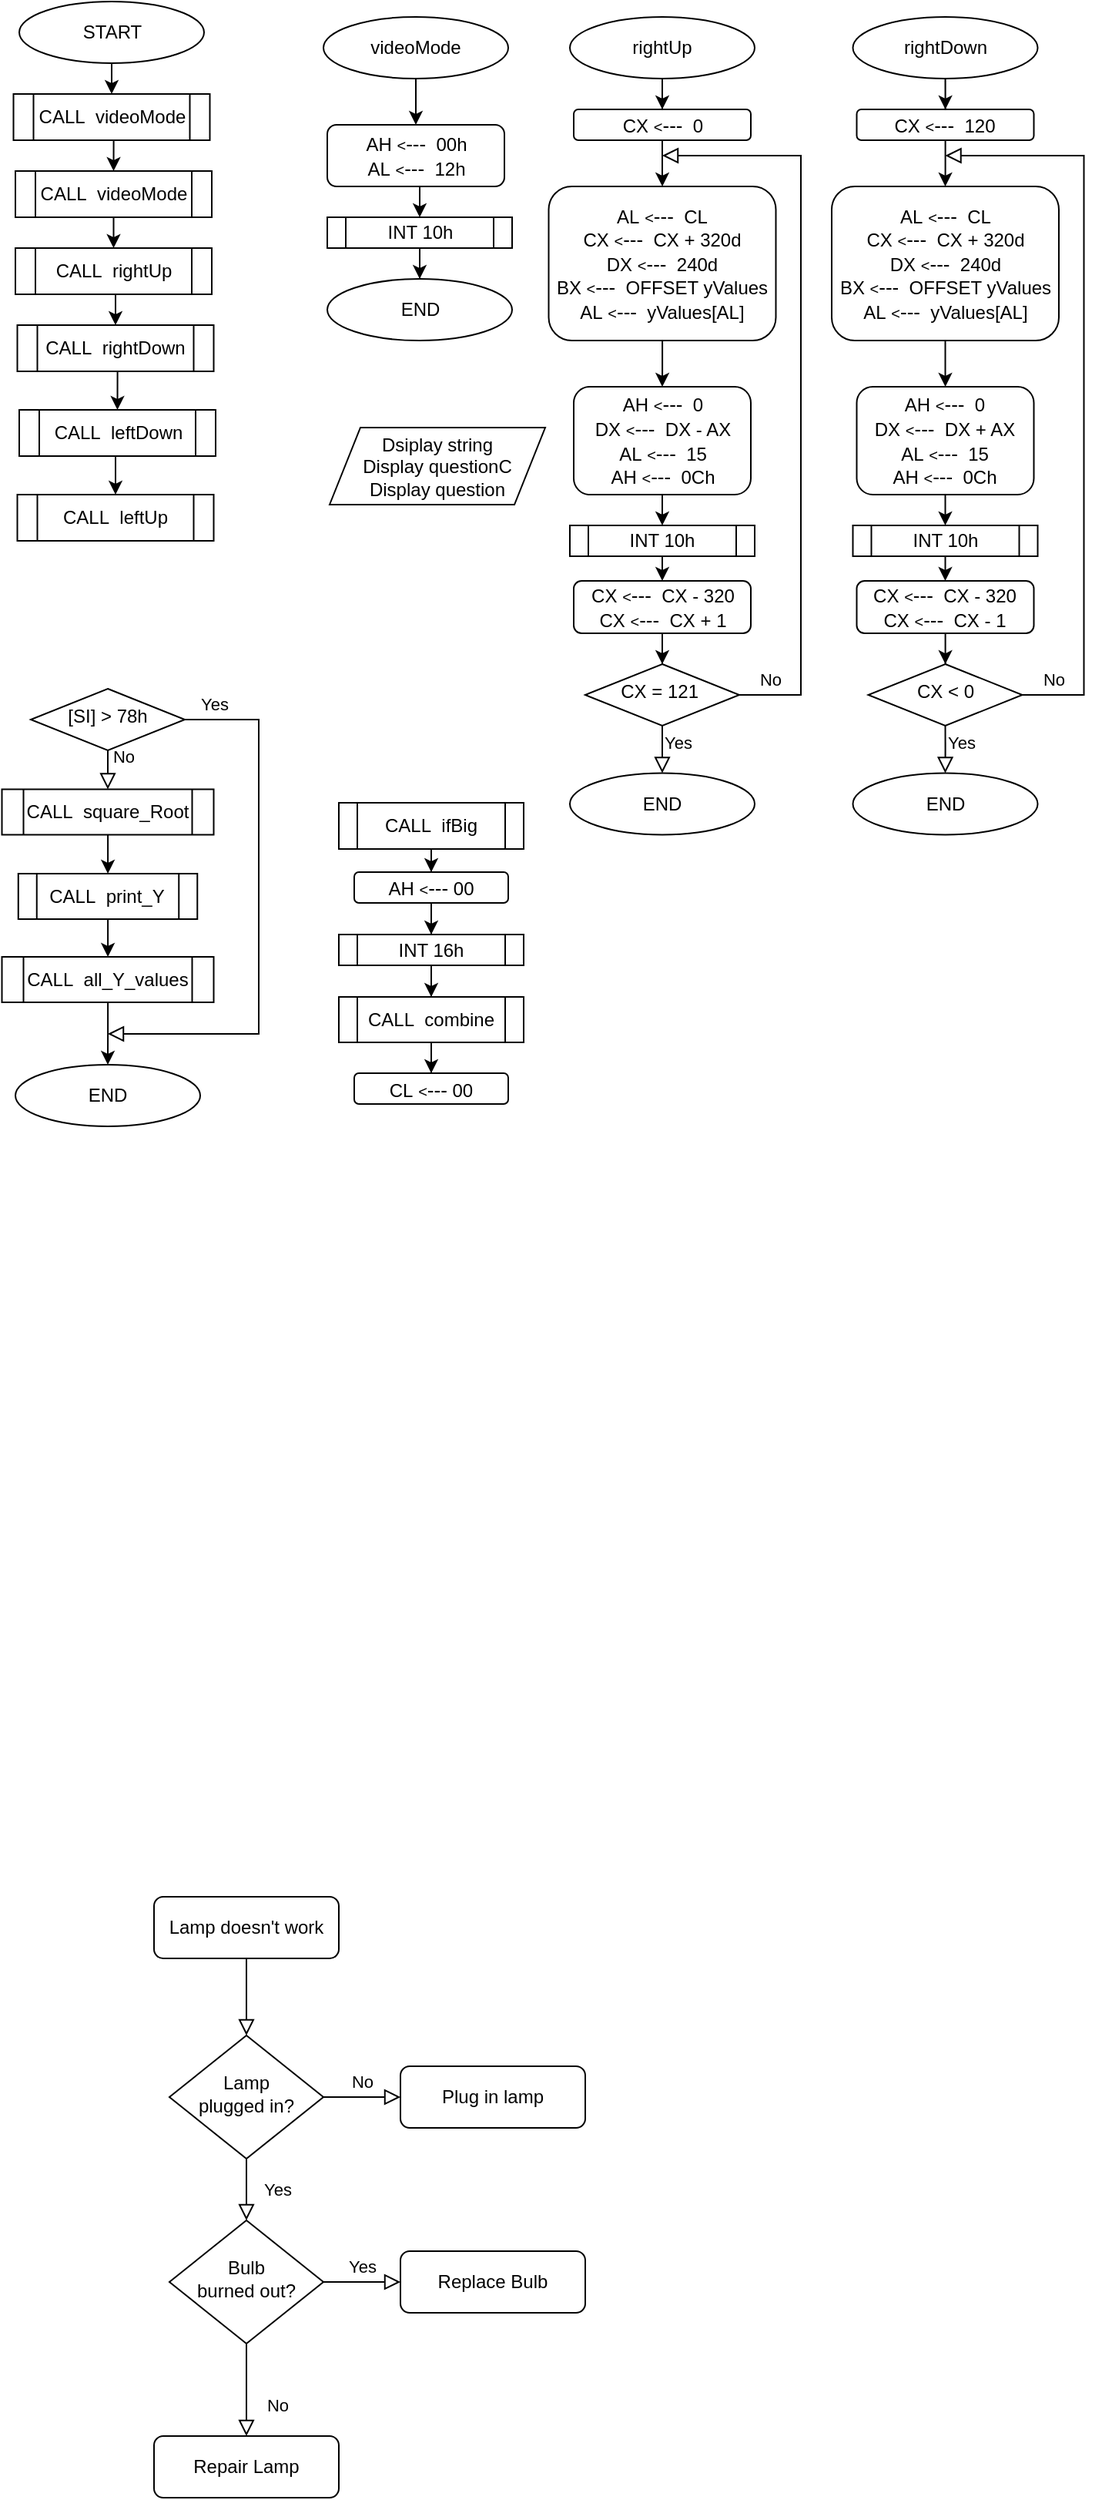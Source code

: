<mxfile version="17.4.5" type="github">
  <diagram id="C5RBs43oDa-KdzZeNtuy" name="Page-1">
    <mxGraphModel dx="852" dy="1515" grid="1" gridSize="10" guides="1" tooltips="1" connect="1" arrows="1" fold="1" page="1" pageScale="1" pageWidth="827" pageHeight="1169" math="0" shadow="0">
      <root>
        <mxCell id="WIyWlLk6GJQsqaUBKTNV-0" />
        <mxCell id="WIyWlLk6GJQsqaUBKTNV-1" parent="WIyWlLk6GJQsqaUBKTNV-0" />
        <mxCell id="WIyWlLk6GJQsqaUBKTNV-2" value="" style="rounded=0;html=1;jettySize=auto;orthogonalLoop=1;fontSize=11;endArrow=block;endFill=0;endSize=8;strokeWidth=1;shadow=0;labelBackgroundColor=none;edgeStyle=orthogonalEdgeStyle;" parent="WIyWlLk6GJQsqaUBKTNV-1" source="WIyWlLk6GJQsqaUBKTNV-3" target="WIyWlLk6GJQsqaUBKTNV-6" edge="1">
          <mxGeometry relative="1" as="geometry" />
        </mxCell>
        <mxCell id="WIyWlLk6GJQsqaUBKTNV-3" value="Lamp doesn&#39;t work" style="rounded=1;whiteSpace=wrap;html=1;fontSize=12;glass=0;strokeWidth=1;shadow=0;" parent="WIyWlLk6GJQsqaUBKTNV-1" vertex="1">
          <mxGeometry x="160" y="80" width="120" height="40" as="geometry" />
        </mxCell>
        <mxCell id="WIyWlLk6GJQsqaUBKTNV-4" value="Yes" style="rounded=0;html=1;jettySize=auto;orthogonalLoop=1;fontSize=11;endArrow=block;endFill=0;endSize=8;strokeWidth=1;shadow=0;labelBackgroundColor=none;edgeStyle=orthogonalEdgeStyle;" parent="WIyWlLk6GJQsqaUBKTNV-1" source="WIyWlLk6GJQsqaUBKTNV-6" target="WIyWlLk6GJQsqaUBKTNV-10" edge="1">
          <mxGeometry y="20" relative="1" as="geometry">
            <mxPoint as="offset" />
          </mxGeometry>
        </mxCell>
        <mxCell id="WIyWlLk6GJQsqaUBKTNV-5" value="No" style="edgeStyle=orthogonalEdgeStyle;rounded=0;html=1;jettySize=auto;orthogonalLoop=1;fontSize=11;endArrow=block;endFill=0;endSize=8;strokeWidth=1;shadow=0;labelBackgroundColor=none;" parent="WIyWlLk6GJQsqaUBKTNV-1" source="WIyWlLk6GJQsqaUBKTNV-6" target="WIyWlLk6GJQsqaUBKTNV-7" edge="1">
          <mxGeometry y="10" relative="1" as="geometry">
            <mxPoint as="offset" />
          </mxGeometry>
        </mxCell>
        <mxCell id="WIyWlLk6GJQsqaUBKTNV-6" value="Lamp&lt;br&gt;plugged in?" style="rhombus;whiteSpace=wrap;html=1;shadow=0;fontFamily=Helvetica;fontSize=12;align=center;strokeWidth=1;spacing=6;spacingTop=-4;" parent="WIyWlLk6GJQsqaUBKTNV-1" vertex="1">
          <mxGeometry x="170" y="170" width="100" height="80" as="geometry" />
        </mxCell>
        <mxCell id="WIyWlLk6GJQsqaUBKTNV-7" value="Plug in lamp" style="rounded=1;whiteSpace=wrap;html=1;fontSize=12;glass=0;strokeWidth=1;shadow=0;" parent="WIyWlLk6GJQsqaUBKTNV-1" vertex="1">
          <mxGeometry x="320" y="190" width="120" height="40" as="geometry" />
        </mxCell>
        <mxCell id="WIyWlLk6GJQsqaUBKTNV-8" value="No" style="rounded=0;html=1;jettySize=auto;orthogonalLoop=1;fontSize=11;endArrow=block;endFill=0;endSize=8;strokeWidth=1;shadow=0;labelBackgroundColor=none;edgeStyle=orthogonalEdgeStyle;" parent="WIyWlLk6GJQsqaUBKTNV-1" source="WIyWlLk6GJQsqaUBKTNV-10" target="WIyWlLk6GJQsqaUBKTNV-11" edge="1">
          <mxGeometry x="0.333" y="20" relative="1" as="geometry">
            <mxPoint as="offset" />
          </mxGeometry>
        </mxCell>
        <mxCell id="WIyWlLk6GJQsqaUBKTNV-9" value="Yes" style="edgeStyle=orthogonalEdgeStyle;rounded=0;html=1;jettySize=auto;orthogonalLoop=1;fontSize=11;endArrow=block;endFill=0;endSize=8;strokeWidth=1;shadow=0;labelBackgroundColor=none;" parent="WIyWlLk6GJQsqaUBKTNV-1" source="WIyWlLk6GJQsqaUBKTNV-10" target="WIyWlLk6GJQsqaUBKTNV-12" edge="1">
          <mxGeometry y="10" relative="1" as="geometry">
            <mxPoint as="offset" />
          </mxGeometry>
        </mxCell>
        <mxCell id="WIyWlLk6GJQsqaUBKTNV-10" value="Bulb&lt;br&gt;burned out?" style="rhombus;whiteSpace=wrap;html=1;shadow=0;fontFamily=Helvetica;fontSize=12;align=center;strokeWidth=1;spacing=6;spacingTop=-4;" parent="WIyWlLk6GJQsqaUBKTNV-1" vertex="1">
          <mxGeometry x="170" y="290" width="100" height="80" as="geometry" />
        </mxCell>
        <mxCell id="WIyWlLk6GJQsqaUBKTNV-11" value="Repair Lamp" style="rounded=1;whiteSpace=wrap;html=1;fontSize=12;glass=0;strokeWidth=1;shadow=0;" parent="WIyWlLk6GJQsqaUBKTNV-1" vertex="1">
          <mxGeometry x="160" y="430" width="120" height="40" as="geometry" />
        </mxCell>
        <mxCell id="WIyWlLk6GJQsqaUBKTNV-12" value="Replace Bulb" style="rounded=1;whiteSpace=wrap;html=1;fontSize=12;glass=0;strokeWidth=1;shadow=0;" parent="WIyWlLk6GJQsqaUBKTNV-1" vertex="1">
          <mxGeometry x="320" y="310" width="120" height="40" as="geometry" />
        </mxCell>
        <mxCell id="AIc77t7kBm68XltENAZ_-29" value="" style="edgeStyle=orthogonalEdgeStyle;rounded=0;orthogonalLoop=1;jettySize=auto;html=1;" parent="WIyWlLk6GJQsqaUBKTNV-1" source="AIc77t7kBm68XltENAZ_-1" target="AIc77t7kBm68XltENAZ_-5" edge="1">
          <mxGeometry relative="1" as="geometry" />
        </mxCell>
        <mxCell id="AIc77t7kBm68XltENAZ_-1" value="START" style="ellipse;whiteSpace=wrap;html=1;" parent="WIyWlLk6GJQsqaUBKTNV-1" vertex="1">
          <mxGeometry x="72.5" y="-1150" width="120" height="40" as="geometry" />
        </mxCell>
        <mxCell id="AIc77t7kBm68XltENAZ_-3" value="Dsiplay string&lt;br&gt;Display questionC&lt;br&gt;Display question" style="shape=parallelogram;perimeter=parallelogramPerimeter;whiteSpace=wrap;html=1;fixedSize=1;" parent="WIyWlLk6GJQsqaUBKTNV-1" vertex="1">
          <mxGeometry x="274" y="-873.5" width="140" height="50" as="geometry" />
        </mxCell>
        <mxCell id="r72hjKgwRistqZslc-h6-1" style="edgeStyle=orthogonalEdgeStyle;rounded=0;orthogonalLoop=1;jettySize=auto;html=1;exitX=0.5;exitY=1;exitDx=0;exitDy=0;entryX=0.5;entryY=0;entryDx=0;entryDy=0;" edge="1" parent="WIyWlLk6GJQsqaUBKTNV-1" source="AIc77t7kBm68XltENAZ_-5" target="r72hjKgwRistqZslc-h6-0">
          <mxGeometry relative="1" as="geometry" />
        </mxCell>
        <mxCell id="AIc77t7kBm68XltENAZ_-5" value="CALL&amp;nbsp; videoMode" style="shape=process;whiteSpace=wrap;html=1;backgroundOutline=1;" parent="WIyWlLk6GJQsqaUBKTNV-1" vertex="1">
          <mxGeometry x="68.75" y="-1090" width="127.5" height="30" as="geometry" />
        </mxCell>
        <mxCell id="AIc77t7kBm68XltENAZ_-6" value="" style="edgeStyle=orthogonalEdgeStyle;rounded=0;orthogonalLoop=1;jettySize=auto;html=1;" parent="WIyWlLk6GJQsqaUBKTNV-1" source="AIc77t7kBm68XltENAZ_-7" target="AIc77t7kBm68XltENAZ_-9" edge="1">
          <mxGeometry relative="1" as="geometry" />
        </mxCell>
        <mxCell id="AIc77t7kBm68XltENAZ_-7" value="CALL&amp;nbsp; ifBig" style="shape=process;whiteSpace=wrap;html=1;backgroundOutline=1;" parent="WIyWlLk6GJQsqaUBKTNV-1" vertex="1">
          <mxGeometry x="280" y="-630" width="120" height="30" as="geometry" />
        </mxCell>
        <mxCell id="AIc77t7kBm68XltENAZ_-8" value="" style="edgeStyle=orthogonalEdgeStyle;rounded=0;orthogonalLoop=1;jettySize=auto;html=1;" parent="WIyWlLk6GJQsqaUBKTNV-1" source="AIc77t7kBm68XltENAZ_-9" target="AIc77t7kBm68XltENAZ_-11" edge="1">
          <mxGeometry relative="1" as="geometry" />
        </mxCell>
        <mxCell id="AIc77t7kBm68XltENAZ_-9" value="AH&amp;nbsp;&lt;font style=&quot;font-size: 10px&quot;&gt;&amp;lt;&lt;/font&gt;&lt;font style=&quot;font-size: 13px&quot;&gt;---&lt;/font&gt;&amp;nbsp;00" style="rounded=1;whiteSpace=wrap;html=1;fontSize=12;glass=0;strokeWidth=1;shadow=0;" parent="WIyWlLk6GJQsqaUBKTNV-1" vertex="1">
          <mxGeometry x="290" y="-585" width="100" height="20" as="geometry" />
        </mxCell>
        <mxCell id="AIc77t7kBm68XltENAZ_-10" value="" style="edgeStyle=orthogonalEdgeStyle;rounded=0;orthogonalLoop=1;jettySize=auto;html=1;" parent="WIyWlLk6GJQsqaUBKTNV-1" source="AIc77t7kBm68XltENAZ_-11" target="AIc77t7kBm68XltENAZ_-13" edge="1">
          <mxGeometry relative="1" as="geometry" />
        </mxCell>
        <mxCell id="AIc77t7kBm68XltENAZ_-11" value="INT 16h" style="shape=process;whiteSpace=wrap;html=1;backgroundOutline=1;" parent="WIyWlLk6GJQsqaUBKTNV-1" vertex="1">
          <mxGeometry x="280" y="-544.5" width="120" height="20" as="geometry" />
        </mxCell>
        <mxCell id="AIc77t7kBm68XltENAZ_-12" value="" style="edgeStyle=orthogonalEdgeStyle;rounded=0;orthogonalLoop=1;jettySize=auto;html=1;" parent="WIyWlLk6GJQsqaUBKTNV-1" source="AIc77t7kBm68XltENAZ_-13" target="AIc77t7kBm68XltENAZ_-15" edge="1">
          <mxGeometry relative="1" as="geometry" />
        </mxCell>
        <mxCell id="AIc77t7kBm68XltENAZ_-13" value="CALL&amp;nbsp; combine" style="shape=process;whiteSpace=wrap;html=1;backgroundOutline=1;" parent="WIyWlLk6GJQsqaUBKTNV-1" vertex="1">
          <mxGeometry x="280" y="-504" width="120" height="29.5" as="geometry" />
        </mxCell>
        <mxCell id="AIc77t7kBm68XltENAZ_-15" value="CL&amp;nbsp;&lt;font style=&quot;font-size: 10px&quot;&gt;&amp;lt;&lt;/font&gt;&lt;font style=&quot;font-size: 13px&quot;&gt;---&lt;/font&gt;&amp;nbsp;00" style="rounded=1;whiteSpace=wrap;html=1;fontSize=12;glass=0;strokeWidth=1;shadow=0;" parent="WIyWlLk6GJQsqaUBKTNV-1" vertex="1">
          <mxGeometry x="290" y="-454.5" width="100" height="20" as="geometry" />
        </mxCell>
        <mxCell id="AIc77t7kBm68XltENAZ_-19" value="[SI] &amp;gt; 78h" style="rhombus;whiteSpace=wrap;html=1;shadow=0;fontFamily=Helvetica;fontSize=12;align=center;strokeWidth=1;spacing=6;spacingTop=-4;" parent="WIyWlLk6GJQsqaUBKTNV-1" vertex="1">
          <mxGeometry x="80" y="-704" width="100" height="40" as="geometry" />
        </mxCell>
        <mxCell id="AIc77t7kBm68XltENAZ_-20" value="No" style="edgeStyle=orthogonalEdgeStyle;rounded=0;html=1;jettySize=auto;orthogonalLoop=1;fontSize=11;endArrow=block;endFill=0;endSize=8;strokeWidth=1;shadow=0;labelBackgroundColor=none;exitX=0.5;exitY=1;exitDx=0;exitDy=0;entryX=0.5;entryY=0;entryDx=0;entryDy=0;" parent="WIyWlLk6GJQsqaUBKTNV-1" source="AIc77t7kBm68XltENAZ_-19" target="AIc77t7kBm68XltENAZ_-23" edge="1">
          <mxGeometry x="-0.683" y="10" relative="1" as="geometry">
            <mxPoint as="offset" />
            <mxPoint x="130.5" y="-565" as="targetPoint" />
            <Array as="points" />
            <mxPoint x="127.5" y="-565.02" as="sourcePoint" />
          </mxGeometry>
        </mxCell>
        <mxCell id="AIc77t7kBm68XltENAZ_-21" value="Yes" style="rounded=0;html=1;jettySize=auto;orthogonalLoop=1;fontSize=11;endArrow=block;endFill=0;endSize=8;strokeWidth=1;shadow=0;labelBackgroundColor=none;edgeStyle=orthogonalEdgeStyle;exitX=1;exitY=0.5;exitDx=0;exitDy=0;" parent="WIyWlLk6GJQsqaUBKTNV-1" source="AIc77t7kBm68XltENAZ_-19" edge="1">
          <mxGeometry x="-0.892" y="10" relative="1" as="geometry">
            <mxPoint as="offset" />
            <mxPoint x="130" y="-480" as="targetPoint" />
            <Array as="points">
              <mxPoint x="228" y="-684" />
              <mxPoint x="228" y="-480" />
              <mxPoint x="130" y="-480" />
            </Array>
            <mxPoint x="157.5" y="-404.52" as="sourcePoint" />
          </mxGeometry>
        </mxCell>
        <mxCell id="AIc77t7kBm68XltENAZ_-22" value="" style="edgeStyle=orthogonalEdgeStyle;rounded=0;orthogonalLoop=1;jettySize=auto;html=1;" parent="WIyWlLk6GJQsqaUBKTNV-1" source="AIc77t7kBm68XltENAZ_-23" target="AIc77t7kBm68XltENAZ_-25" edge="1">
          <mxGeometry relative="1" as="geometry" />
        </mxCell>
        <mxCell id="AIc77t7kBm68XltENAZ_-23" value="CALL&amp;nbsp; square_Root" style="shape=process;whiteSpace=wrap;html=1;backgroundOutline=1;" parent="WIyWlLk6GJQsqaUBKTNV-1" vertex="1">
          <mxGeometry x="61.25" y="-638.75" width="137.5" height="29.5" as="geometry" />
        </mxCell>
        <mxCell id="AIc77t7kBm68XltENAZ_-24" value="" style="edgeStyle=orthogonalEdgeStyle;rounded=0;orthogonalLoop=1;jettySize=auto;html=1;" parent="WIyWlLk6GJQsqaUBKTNV-1" source="AIc77t7kBm68XltENAZ_-25" target="AIc77t7kBm68XltENAZ_-27" edge="1">
          <mxGeometry relative="1" as="geometry" />
        </mxCell>
        <mxCell id="AIc77t7kBm68XltENAZ_-25" value="CALL&amp;nbsp; print_Y" style="shape=process;whiteSpace=wrap;html=1;backgroundOutline=1;" parent="WIyWlLk6GJQsqaUBKTNV-1" vertex="1">
          <mxGeometry x="71.88" y="-584" width="116.25" height="29.5" as="geometry" />
        </mxCell>
        <mxCell id="AIc77t7kBm68XltENAZ_-26" value="" style="edgeStyle=orthogonalEdgeStyle;rounded=0;orthogonalLoop=1;jettySize=auto;html=1;" parent="WIyWlLk6GJQsqaUBKTNV-1" source="AIc77t7kBm68XltENAZ_-27" target="AIc77t7kBm68XltENAZ_-28" edge="1">
          <mxGeometry relative="1" as="geometry" />
        </mxCell>
        <mxCell id="AIc77t7kBm68XltENAZ_-27" value="CALL&amp;nbsp; all_Y_values" style="shape=process;whiteSpace=wrap;html=1;backgroundOutline=1;" parent="WIyWlLk6GJQsqaUBKTNV-1" vertex="1">
          <mxGeometry x="61.25" y="-530" width="137.5" height="29.5" as="geometry" />
        </mxCell>
        <mxCell id="AIc77t7kBm68XltENAZ_-28" value="END" style="ellipse;whiteSpace=wrap;html=1;" parent="WIyWlLk6GJQsqaUBKTNV-1" vertex="1">
          <mxGeometry x="70.0" y="-460" width="120" height="40" as="geometry" />
        </mxCell>
        <mxCell id="r72hjKgwRistqZslc-h6-3" style="edgeStyle=orthogonalEdgeStyle;rounded=0;orthogonalLoop=1;jettySize=auto;html=1;exitX=0.5;exitY=1;exitDx=0;exitDy=0;entryX=0.5;entryY=0;entryDx=0;entryDy=0;" edge="1" parent="WIyWlLk6GJQsqaUBKTNV-1" source="r72hjKgwRistqZslc-h6-0" target="r72hjKgwRistqZslc-h6-2">
          <mxGeometry relative="1" as="geometry" />
        </mxCell>
        <mxCell id="r72hjKgwRistqZslc-h6-0" value="CALL&amp;nbsp; videoMode" style="shape=process;whiteSpace=wrap;html=1;backgroundOutline=1;" vertex="1" parent="WIyWlLk6GJQsqaUBKTNV-1">
          <mxGeometry x="70" y="-1040" width="127.5" height="30" as="geometry" />
        </mxCell>
        <mxCell id="r72hjKgwRistqZslc-h6-2" value="CALL&amp;nbsp; rightUp" style="shape=process;whiteSpace=wrap;html=1;backgroundOutline=1;" vertex="1" parent="WIyWlLk6GJQsqaUBKTNV-1">
          <mxGeometry x="70" y="-990" width="127.5" height="30" as="geometry" />
        </mxCell>
        <mxCell id="r72hjKgwRistqZslc-h6-4" style="edgeStyle=orthogonalEdgeStyle;rounded=0;orthogonalLoop=1;jettySize=auto;html=1;exitX=0.5;exitY=1;exitDx=0;exitDy=0;entryX=0.5;entryY=0;entryDx=0;entryDy=0;" edge="1" parent="WIyWlLk6GJQsqaUBKTNV-1" target="r72hjKgwRistqZslc-h6-5">
          <mxGeometry relative="1" as="geometry">
            <mxPoint x="136.25" y="-960" as="sourcePoint" />
          </mxGeometry>
        </mxCell>
        <mxCell id="r72hjKgwRistqZslc-h6-5" value="CALL&amp;nbsp; rightDown" style="shape=process;whiteSpace=wrap;html=1;backgroundOutline=1;" vertex="1" parent="WIyWlLk6GJQsqaUBKTNV-1">
          <mxGeometry x="71.25" y="-940" width="127.5" height="30" as="geometry" />
        </mxCell>
        <mxCell id="r72hjKgwRistqZslc-h6-6" style="edgeStyle=orthogonalEdgeStyle;rounded=0;orthogonalLoop=1;jettySize=auto;html=1;exitX=0.5;exitY=1;exitDx=0;exitDy=0;entryX=0.5;entryY=0;entryDx=0;entryDy=0;" edge="1" parent="WIyWlLk6GJQsqaUBKTNV-1" target="r72hjKgwRistqZslc-h6-7" source="r72hjKgwRistqZslc-h6-5">
          <mxGeometry relative="1" as="geometry">
            <mxPoint x="135.63" y="-905" as="sourcePoint" />
          </mxGeometry>
        </mxCell>
        <mxCell id="r72hjKgwRistqZslc-h6-7" value="CALL&amp;nbsp; leftDown" style="shape=process;whiteSpace=wrap;html=1;backgroundOutline=1;" vertex="1" parent="WIyWlLk6GJQsqaUBKTNV-1">
          <mxGeometry x="72.5" y="-885" width="127.5" height="30" as="geometry" />
        </mxCell>
        <mxCell id="r72hjKgwRistqZslc-h6-8" style="edgeStyle=orthogonalEdgeStyle;rounded=0;orthogonalLoop=1;jettySize=auto;html=1;exitX=0.5;exitY=1;exitDx=0;exitDy=0;entryX=0.5;entryY=0;entryDx=0;entryDy=0;" edge="1" parent="WIyWlLk6GJQsqaUBKTNV-1" target="r72hjKgwRistqZslc-h6-9">
          <mxGeometry relative="1" as="geometry">
            <mxPoint x="136.25" y="-855" as="sourcePoint" />
          </mxGeometry>
        </mxCell>
        <mxCell id="r72hjKgwRistqZslc-h6-9" value="CALL&amp;nbsp; leftUp" style="shape=process;whiteSpace=wrap;html=1;backgroundOutline=1;" vertex="1" parent="WIyWlLk6GJQsqaUBKTNV-1">
          <mxGeometry x="71.25" y="-830" width="127.5" height="30" as="geometry" />
        </mxCell>
        <mxCell id="r72hjKgwRistqZslc-h6-28" value="" style="edgeStyle=orthogonalEdgeStyle;rounded=0;orthogonalLoop=1;jettySize=auto;html=1;" edge="1" parent="WIyWlLk6GJQsqaUBKTNV-1" source="r72hjKgwRistqZslc-h6-11" target="r72hjKgwRistqZslc-h6-17">
          <mxGeometry relative="1" as="geometry" />
        </mxCell>
        <mxCell id="r72hjKgwRistqZslc-h6-11" value="videoMode" style="ellipse;whiteSpace=wrap;html=1;" vertex="1" parent="WIyWlLk6GJQsqaUBKTNV-1">
          <mxGeometry x="270" y="-1140" width="120" height="40" as="geometry" />
        </mxCell>
        <mxCell id="r72hjKgwRistqZslc-h6-31" style="edgeStyle=orthogonalEdgeStyle;rounded=0;orthogonalLoop=1;jettySize=auto;html=1;exitX=0.5;exitY=1;exitDx=0;exitDy=0;entryX=0.5;entryY=0;entryDx=0;entryDy=0;" edge="1" parent="WIyWlLk6GJQsqaUBKTNV-1" source="r72hjKgwRistqZslc-h6-17" target="r72hjKgwRistqZslc-h6-29">
          <mxGeometry relative="1" as="geometry" />
        </mxCell>
        <mxCell id="r72hjKgwRistqZslc-h6-17" value="AH&amp;nbsp;&lt;font style=&quot;font-size: 10px&quot;&gt;&amp;lt;&lt;/font&gt;&lt;font style=&quot;font-size: 13px&quot;&gt;---&lt;/font&gt;&amp;nbsp; 00h&lt;br&gt;AL&amp;nbsp;&lt;font style=&quot;font-size: 10px&quot;&gt;&amp;lt;&lt;/font&gt;&lt;font style=&quot;font-size: 13px&quot;&gt;---&lt;/font&gt;&amp;nbsp; 12h" style="rounded=1;whiteSpace=wrap;html=1;fontSize=12;glass=0;strokeWidth=1;shadow=0;" vertex="1" parent="WIyWlLk6GJQsqaUBKTNV-1">
          <mxGeometry x="272.5" y="-1070" width="115" height="40" as="geometry" />
        </mxCell>
        <mxCell id="r72hjKgwRistqZslc-h6-18" value="END" style="ellipse;whiteSpace=wrap;html=1;" vertex="1" parent="WIyWlLk6GJQsqaUBKTNV-1">
          <mxGeometry x="272.5" y="-970" width="120" height="40" as="geometry" />
        </mxCell>
        <mxCell id="r72hjKgwRistqZslc-h6-19" value="" style="edgeStyle=orthogonalEdgeStyle;rounded=0;orthogonalLoop=1;jettySize=auto;html=1;" edge="1" parent="WIyWlLk6GJQsqaUBKTNV-1" source="r72hjKgwRistqZslc-h6-20" target="r72hjKgwRistqZslc-h6-22">
          <mxGeometry relative="1" as="geometry" />
        </mxCell>
        <mxCell id="r72hjKgwRistqZslc-h6-20" value="rightUp" style="ellipse;whiteSpace=wrap;html=1;" vertex="1" parent="WIyWlLk6GJQsqaUBKTNV-1">
          <mxGeometry x="430" y="-1140" width="120" height="40" as="geometry" />
        </mxCell>
        <mxCell id="r72hjKgwRistqZslc-h6-21" value="" style="edgeStyle=orthogonalEdgeStyle;rounded=0;orthogonalLoop=1;jettySize=auto;html=1;" edge="1" parent="WIyWlLk6GJQsqaUBKTNV-1" source="r72hjKgwRistqZslc-h6-22" target="r72hjKgwRistqZslc-h6-24">
          <mxGeometry relative="1" as="geometry" />
        </mxCell>
        <mxCell id="r72hjKgwRistqZslc-h6-22" value="CX&amp;nbsp;&lt;font style=&quot;font-size: 10px&quot;&gt;&amp;lt;&lt;/font&gt;&lt;font style=&quot;font-size: 13px&quot;&gt;---&lt;/font&gt;&amp;nbsp; 0" style="rounded=1;whiteSpace=wrap;html=1;fontSize=12;glass=0;strokeWidth=1;shadow=0;" vertex="1" parent="WIyWlLk6GJQsqaUBKTNV-1">
          <mxGeometry x="432.5" y="-1080" width="115" height="20" as="geometry" />
        </mxCell>
        <mxCell id="r72hjKgwRistqZslc-h6-23" value="" style="edgeStyle=orthogonalEdgeStyle;rounded=0;orthogonalLoop=1;jettySize=auto;html=1;" edge="1" parent="WIyWlLk6GJQsqaUBKTNV-1" source="r72hjKgwRistqZslc-h6-24" target="r72hjKgwRistqZslc-h6-26">
          <mxGeometry relative="1" as="geometry" />
        </mxCell>
        <mxCell id="r72hjKgwRistqZslc-h6-24" value="AL&amp;nbsp;&lt;font style=&quot;font-size: 10px&quot;&gt;&amp;lt;&lt;/font&gt;&lt;font style=&quot;font-size: 13px&quot;&gt;---&lt;/font&gt;&amp;nbsp; CL&lt;br&gt;CX&amp;nbsp;&lt;font style=&quot;font-size: 10px&quot;&gt;&amp;lt;&lt;/font&gt;&lt;font style=&quot;font-size: 13px&quot;&gt;---&lt;/font&gt;&amp;nbsp; CX + 320d&lt;br&gt;DX&amp;nbsp;&lt;font style=&quot;font-size: 10px&quot;&gt;&amp;lt;&lt;/font&gt;&lt;font style=&quot;font-size: 13px&quot;&gt;---&lt;/font&gt;&amp;nbsp; 240d&lt;br&gt;BX&amp;nbsp;&lt;font style=&quot;font-size: 10px&quot;&gt;&amp;lt;&lt;/font&gt;&lt;font style=&quot;font-size: 13px&quot;&gt;---&lt;/font&gt;&amp;nbsp; OFFSET yValues&lt;br&gt;AL&amp;nbsp;&lt;font style=&quot;font-size: 10px&quot;&gt;&amp;lt;&lt;/font&gt;&lt;font style=&quot;font-size: 13px&quot;&gt;---&lt;/font&gt;&amp;nbsp; yValues[AL]" style="rounded=1;whiteSpace=wrap;html=1;fontSize=12;glass=0;strokeWidth=1;shadow=0;" vertex="1" parent="WIyWlLk6GJQsqaUBKTNV-1">
          <mxGeometry x="416.25" y="-1030" width="147.5" height="100" as="geometry" />
        </mxCell>
        <mxCell id="r72hjKgwRistqZslc-h6-35" style="edgeStyle=orthogonalEdgeStyle;rounded=0;orthogonalLoop=1;jettySize=auto;html=1;exitX=0.5;exitY=1;exitDx=0;exitDy=0;entryX=0.5;entryY=0;entryDx=0;entryDy=0;" edge="1" parent="WIyWlLk6GJQsqaUBKTNV-1" source="r72hjKgwRistqZslc-h6-26" target="r72hjKgwRistqZslc-h6-33">
          <mxGeometry relative="1" as="geometry" />
        </mxCell>
        <mxCell id="r72hjKgwRistqZslc-h6-26" value="AH&amp;nbsp;&lt;font style=&quot;font-size: 10px&quot;&gt;&amp;lt;&lt;/font&gt;&lt;font style=&quot;font-size: 13px&quot;&gt;---&lt;/font&gt;&amp;nbsp; 0&lt;br&gt;DX&amp;nbsp;&lt;font style=&quot;font-size: 10px&quot;&gt;&amp;lt;&lt;/font&gt;&lt;font style=&quot;font-size: 13px&quot;&gt;---&lt;/font&gt;&amp;nbsp; DX - AX&lt;br&gt;AL&amp;nbsp;&lt;font style=&quot;font-size: 10px&quot;&gt;&amp;lt;&lt;/font&gt;&lt;font style=&quot;font-size: 13px&quot;&gt;---&lt;/font&gt;&amp;nbsp; 15&lt;br&gt;AH&amp;nbsp;&lt;font style=&quot;font-size: 10px&quot;&gt;&amp;lt;&lt;/font&gt;&lt;font style=&quot;font-size: 13px&quot;&gt;---&lt;/font&gt;&amp;nbsp; 0Ch" style="rounded=1;whiteSpace=wrap;html=1;fontSize=12;glass=0;strokeWidth=1;shadow=0;" vertex="1" parent="WIyWlLk6GJQsqaUBKTNV-1">
          <mxGeometry x="432.5" y="-900" width="115" height="70" as="geometry" />
        </mxCell>
        <mxCell id="r72hjKgwRistqZslc-h6-27" value="END" style="ellipse;whiteSpace=wrap;html=1;" vertex="1" parent="WIyWlLk6GJQsqaUBKTNV-1">
          <mxGeometry x="430" y="-649.25" width="120" height="40" as="geometry" />
        </mxCell>
        <mxCell id="r72hjKgwRistqZslc-h6-32" value="" style="edgeStyle=orthogonalEdgeStyle;rounded=0;orthogonalLoop=1;jettySize=auto;html=1;" edge="1" parent="WIyWlLk6GJQsqaUBKTNV-1" source="r72hjKgwRistqZslc-h6-29" target="r72hjKgwRistqZslc-h6-18">
          <mxGeometry relative="1" as="geometry" />
        </mxCell>
        <mxCell id="r72hjKgwRistqZslc-h6-29" value="INT 10h" style="shape=process;whiteSpace=wrap;html=1;backgroundOutline=1;" vertex="1" parent="WIyWlLk6GJQsqaUBKTNV-1">
          <mxGeometry x="272.5" y="-1010" width="120" height="20" as="geometry" />
        </mxCell>
        <mxCell id="r72hjKgwRistqZslc-h6-37" style="edgeStyle=orthogonalEdgeStyle;rounded=0;orthogonalLoop=1;jettySize=auto;html=1;exitX=0.5;exitY=1;exitDx=0;exitDy=0;entryX=0.5;entryY=0;entryDx=0;entryDy=0;" edge="1" parent="WIyWlLk6GJQsqaUBKTNV-1" source="r72hjKgwRistqZslc-h6-33" target="r72hjKgwRistqZslc-h6-36">
          <mxGeometry relative="1" as="geometry" />
        </mxCell>
        <mxCell id="r72hjKgwRistqZslc-h6-33" value="INT 10h" style="shape=process;whiteSpace=wrap;html=1;backgroundOutline=1;" vertex="1" parent="WIyWlLk6GJQsqaUBKTNV-1">
          <mxGeometry x="430" y="-810" width="120" height="20" as="geometry" />
        </mxCell>
        <mxCell id="r72hjKgwRistqZslc-h6-39" value="" style="edgeStyle=orthogonalEdgeStyle;rounded=0;orthogonalLoop=1;jettySize=auto;html=1;" edge="1" parent="WIyWlLk6GJQsqaUBKTNV-1" source="r72hjKgwRistqZslc-h6-36" target="r72hjKgwRistqZslc-h6-38">
          <mxGeometry relative="1" as="geometry" />
        </mxCell>
        <mxCell id="r72hjKgwRistqZslc-h6-36" value="CX&amp;nbsp;&lt;font style=&quot;font-size: 10px&quot;&gt;&amp;lt;&lt;/font&gt;&lt;font style=&quot;font-size: 13px&quot;&gt;---&lt;/font&gt;&amp;nbsp; CX - 320&lt;br&gt;CX&amp;nbsp;&lt;font style=&quot;font-size: 10px&quot;&gt;&amp;lt;&lt;/font&gt;&lt;font style=&quot;font-size: 13px&quot;&gt;---&lt;/font&gt;&amp;nbsp; CX + 1" style="rounded=1;whiteSpace=wrap;html=1;fontSize=12;glass=0;strokeWidth=1;shadow=0;" vertex="1" parent="WIyWlLk6GJQsqaUBKTNV-1">
          <mxGeometry x="432.5" y="-774" width="115" height="34" as="geometry" />
        </mxCell>
        <mxCell id="r72hjKgwRistqZslc-h6-38" value="CX = 121&amp;nbsp;" style="rhombus;whiteSpace=wrap;html=1;shadow=0;fontFamily=Helvetica;fontSize=12;align=center;strokeWidth=1;spacing=6;spacingTop=-4;" vertex="1" parent="WIyWlLk6GJQsqaUBKTNV-1">
          <mxGeometry x="440" y="-720" width="100" height="40" as="geometry" />
        </mxCell>
        <mxCell id="r72hjKgwRistqZslc-h6-40" value="Yes" style="rounded=0;html=1;jettySize=auto;orthogonalLoop=1;fontSize=11;endArrow=block;endFill=0;endSize=8;strokeWidth=1;shadow=0;labelBackgroundColor=none;edgeStyle=orthogonalEdgeStyle;exitX=0.5;exitY=1;exitDx=0;exitDy=0;" edge="1" parent="WIyWlLk6GJQsqaUBKTNV-1" source="r72hjKgwRistqZslc-h6-38" target="r72hjKgwRistqZslc-h6-27">
          <mxGeometry x="0.187" y="10" relative="1" as="geometry">
            <mxPoint as="offset" />
            <mxPoint x="490" y="-650" as="targetPoint" />
            <Array as="points" />
            <mxPoint x="597.5" y="-704.5" as="sourcePoint" />
          </mxGeometry>
        </mxCell>
        <mxCell id="r72hjKgwRistqZslc-h6-42" value="No" style="edgeStyle=orthogonalEdgeStyle;rounded=0;html=1;jettySize=auto;orthogonalLoop=1;fontSize=11;endArrow=block;endFill=0;endSize=8;strokeWidth=1;shadow=0;labelBackgroundColor=none;exitX=1;exitY=0.5;exitDx=0;exitDy=0;" edge="1" parent="WIyWlLk6GJQsqaUBKTNV-1" source="r72hjKgwRistqZslc-h6-38">
          <mxGeometry x="-0.917" y="10" relative="1" as="geometry">
            <mxPoint as="offset" />
            <mxPoint x="490" y="-1050" as="targetPoint" />
            <Array as="points">
              <mxPoint x="580" y="-700" />
              <mxPoint x="580" y="-1050" />
            </Array>
            <mxPoint x="140" y="-654" as="sourcePoint" />
          </mxGeometry>
        </mxCell>
        <mxCell id="r72hjKgwRistqZslc-h6-45" value="" style="edgeStyle=orthogonalEdgeStyle;rounded=0;orthogonalLoop=1;jettySize=auto;html=1;" edge="1" parent="WIyWlLk6GJQsqaUBKTNV-1" source="r72hjKgwRistqZslc-h6-46" target="r72hjKgwRistqZslc-h6-48">
          <mxGeometry relative="1" as="geometry" />
        </mxCell>
        <mxCell id="r72hjKgwRistqZslc-h6-46" value="rightDown" style="ellipse;whiteSpace=wrap;html=1;" vertex="1" parent="WIyWlLk6GJQsqaUBKTNV-1">
          <mxGeometry x="613.75" y="-1140" width="120" height="40" as="geometry" />
        </mxCell>
        <mxCell id="r72hjKgwRistqZslc-h6-47" value="" style="edgeStyle=orthogonalEdgeStyle;rounded=0;orthogonalLoop=1;jettySize=auto;html=1;" edge="1" parent="WIyWlLk6GJQsqaUBKTNV-1" source="r72hjKgwRistqZslc-h6-48" target="r72hjKgwRistqZslc-h6-50">
          <mxGeometry relative="1" as="geometry" />
        </mxCell>
        <mxCell id="r72hjKgwRistqZslc-h6-48" value="CX&amp;nbsp;&lt;font style=&quot;font-size: 10px&quot;&gt;&amp;lt;&lt;/font&gt;&lt;font style=&quot;font-size: 13px&quot;&gt;---&lt;/font&gt;&amp;nbsp; 120" style="rounded=1;whiteSpace=wrap;html=1;fontSize=12;glass=0;strokeWidth=1;shadow=0;" vertex="1" parent="WIyWlLk6GJQsqaUBKTNV-1">
          <mxGeometry x="616.25" y="-1080" width="115" height="20" as="geometry" />
        </mxCell>
        <mxCell id="r72hjKgwRistqZslc-h6-49" value="" style="edgeStyle=orthogonalEdgeStyle;rounded=0;orthogonalLoop=1;jettySize=auto;html=1;" edge="1" parent="WIyWlLk6GJQsqaUBKTNV-1" source="r72hjKgwRistqZslc-h6-50" target="r72hjKgwRistqZslc-h6-52">
          <mxGeometry relative="1" as="geometry" />
        </mxCell>
        <mxCell id="r72hjKgwRistqZslc-h6-50" value="AL&amp;nbsp;&lt;font style=&quot;font-size: 10px&quot;&gt;&amp;lt;&lt;/font&gt;&lt;font style=&quot;font-size: 13px&quot;&gt;---&lt;/font&gt;&amp;nbsp; CL&lt;br&gt;CX&amp;nbsp;&lt;font style=&quot;font-size: 10px&quot;&gt;&amp;lt;&lt;/font&gt;&lt;font style=&quot;font-size: 13px&quot;&gt;---&lt;/font&gt;&amp;nbsp; CX + 320d&lt;br&gt;DX&amp;nbsp;&lt;font style=&quot;font-size: 10px&quot;&gt;&amp;lt;&lt;/font&gt;&lt;font style=&quot;font-size: 13px&quot;&gt;---&lt;/font&gt;&amp;nbsp; 240d&lt;br&gt;BX&amp;nbsp;&lt;font style=&quot;font-size: 10px&quot;&gt;&amp;lt;&lt;/font&gt;&lt;font style=&quot;font-size: 13px&quot;&gt;---&lt;/font&gt;&amp;nbsp; OFFSET yValues&lt;br&gt;AL&amp;nbsp;&lt;font style=&quot;font-size: 10px&quot;&gt;&amp;lt;&lt;/font&gt;&lt;font style=&quot;font-size: 13px&quot;&gt;---&lt;/font&gt;&amp;nbsp; yValues[AL]" style="rounded=1;whiteSpace=wrap;html=1;fontSize=12;glass=0;strokeWidth=1;shadow=0;" vertex="1" parent="WIyWlLk6GJQsqaUBKTNV-1">
          <mxGeometry x="600" y="-1030" width="147.5" height="100" as="geometry" />
        </mxCell>
        <mxCell id="r72hjKgwRistqZslc-h6-51" style="edgeStyle=orthogonalEdgeStyle;rounded=0;orthogonalLoop=1;jettySize=auto;html=1;exitX=0.5;exitY=1;exitDx=0;exitDy=0;entryX=0.5;entryY=0;entryDx=0;entryDy=0;" edge="1" parent="WIyWlLk6GJQsqaUBKTNV-1" source="r72hjKgwRistqZslc-h6-52" target="r72hjKgwRistqZslc-h6-55">
          <mxGeometry relative="1" as="geometry" />
        </mxCell>
        <mxCell id="r72hjKgwRistqZslc-h6-52" value="AH&amp;nbsp;&lt;font style=&quot;font-size: 10px&quot;&gt;&amp;lt;&lt;/font&gt;&lt;font style=&quot;font-size: 13px&quot;&gt;---&lt;/font&gt;&amp;nbsp; 0&lt;br&gt;DX&amp;nbsp;&lt;font style=&quot;font-size: 10px&quot;&gt;&amp;lt;&lt;/font&gt;&lt;font style=&quot;font-size: 13px&quot;&gt;---&lt;/font&gt;&amp;nbsp; DX + AX&lt;br&gt;AL&amp;nbsp;&lt;font style=&quot;font-size: 10px&quot;&gt;&amp;lt;&lt;/font&gt;&lt;font style=&quot;font-size: 13px&quot;&gt;---&lt;/font&gt;&amp;nbsp; 15&lt;br&gt;AH&amp;nbsp;&lt;font style=&quot;font-size: 10px&quot;&gt;&amp;lt;&lt;/font&gt;&lt;font style=&quot;font-size: 13px&quot;&gt;---&lt;/font&gt;&amp;nbsp; 0Ch" style="rounded=1;whiteSpace=wrap;html=1;fontSize=12;glass=0;strokeWidth=1;shadow=0;" vertex="1" parent="WIyWlLk6GJQsqaUBKTNV-1">
          <mxGeometry x="616.25" y="-900" width="115" height="70" as="geometry" />
        </mxCell>
        <mxCell id="r72hjKgwRistqZslc-h6-53" value="END" style="ellipse;whiteSpace=wrap;html=1;" vertex="1" parent="WIyWlLk6GJQsqaUBKTNV-1">
          <mxGeometry x="613.75" y="-649.25" width="120" height="40" as="geometry" />
        </mxCell>
        <mxCell id="r72hjKgwRistqZslc-h6-54" style="edgeStyle=orthogonalEdgeStyle;rounded=0;orthogonalLoop=1;jettySize=auto;html=1;exitX=0.5;exitY=1;exitDx=0;exitDy=0;entryX=0.5;entryY=0;entryDx=0;entryDy=0;" edge="1" parent="WIyWlLk6GJQsqaUBKTNV-1" source="r72hjKgwRistqZslc-h6-55" target="r72hjKgwRistqZslc-h6-57">
          <mxGeometry relative="1" as="geometry" />
        </mxCell>
        <mxCell id="r72hjKgwRistqZslc-h6-55" value="INT 10h" style="shape=process;whiteSpace=wrap;html=1;backgroundOutline=1;" vertex="1" parent="WIyWlLk6GJQsqaUBKTNV-1">
          <mxGeometry x="613.75" y="-810" width="120" height="20" as="geometry" />
        </mxCell>
        <mxCell id="r72hjKgwRistqZslc-h6-56" value="" style="edgeStyle=orthogonalEdgeStyle;rounded=0;orthogonalLoop=1;jettySize=auto;html=1;" edge="1" parent="WIyWlLk6GJQsqaUBKTNV-1" source="r72hjKgwRistqZslc-h6-57" target="r72hjKgwRistqZslc-h6-58">
          <mxGeometry relative="1" as="geometry" />
        </mxCell>
        <mxCell id="r72hjKgwRistqZslc-h6-57" value="CX&amp;nbsp;&lt;font style=&quot;font-size: 10px&quot;&gt;&amp;lt;&lt;/font&gt;&lt;font style=&quot;font-size: 13px&quot;&gt;---&lt;/font&gt;&amp;nbsp; CX - 320&lt;br&gt;CX&amp;nbsp;&lt;font style=&quot;font-size: 10px&quot;&gt;&amp;lt;&lt;/font&gt;&lt;font style=&quot;font-size: 13px&quot;&gt;---&lt;/font&gt;&amp;nbsp; CX - 1" style="rounded=1;whiteSpace=wrap;html=1;fontSize=12;glass=0;strokeWidth=1;shadow=0;" vertex="1" parent="WIyWlLk6GJQsqaUBKTNV-1">
          <mxGeometry x="616.25" y="-774" width="115" height="34" as="geometry" />
        </mxCell>
        <mxCell id="r72hjKgwRistqZslc-h6-58" value="CX &amp;lt; 0" style="rhombus;whiteSpace=wrap;html=1;shadow=0;fontFamily=Helvetica;fontSize=12;align=center;strokeWidth=1;spacing=6;spacingTop=-4;" vertex="1" parent="WIyWlLk6GJQsqaUBKTNV-1">
          <mxGeometry x="623.75" y="-720" width="100" height="40" as="geometry" />
        </mxCell>
        <mxCell id="r72hjKgwRistqZslc-h6-59" value="Yes" style="rounded=0;html=1;jettySize=auto;orthogonalLoop=1;fontSize=11;endArrow=block;endFill=0;endSize=8;strokeWidth=1;shadow=0;labelBackgroundColor=none;edgeStyle=orthogonalEdgeStyle;exitX=0.5;exitY=1;exitDx=0;exitDy=0;" edge="1" parent="WIyWlLk6GJQsqaUBKTNV-1" source="r72hjKgwRistqZslc-h6-58" target="r72hjKgwRistqZslc-h6-53">
          <mxGeometry x="0.187" y="10" relative="1" as="geometry">
            <mxPoint as="offset" />
            <mxPoint x="673.75" y="-650" as="targetPoint" />
            <Array as="points" />
            <mxPoint x="781.25" y="-704.5" as="sourcePoint" />
          </mxGeometry>
        </mxCell>
        <mxCell id="r72hjKgwRistqZslc-h6-60" value="No" style="edgeStyle=orthogonalEdgeStyle;rounded=0;html=1;jettySize=auto;orthogonalLoop=1;fontSize=11;endArrow=block;endFill=0;endSize=8;strokeWidth=1;shadow=0;labelBackgroundColor=none;exitX=1;exitY=0.5;exitDx=0;exitDy=0;" edge="1" parent="WIyWlLk6GJQsqaUBKTNV-1" source="r72hjKgwRistqZslc-h6-58">
          <mxGeometry x="-0.917" y="10" relative="1" as="geometry">
            <mxPoint as="offset" />
            <mxPoint x="673.75" y="-1050" as="targetPoint" />
            <Array as="points">
              <mxPoint x="763.75" y="-700" />
              <mxPoint x="763.75" y="-1050" />
            </Array>
            <mxPoint x="323.75" y="-654" as="sourcePoint" />
          </mxGeometry>
        </mxCell>
      </root>
    </mxGraphModel>
  </diagram>
</mxfile>
